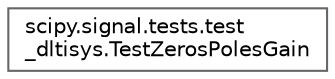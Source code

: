 digraph "Graphical Class Hierarchy"
{
 // LATEX_PDF_SIZE
  bgcolor="transparent";
  edge [fontname=Helvetica,fontsize=10,labelfontname=Helvetica,labelfontsize=10];
  node [fontname=Helvetica,fontsize=10,shape=box,height=0.2,width=0.4];
  rankdir="LR";
  Node0 [id="Node000000",label="scipy.signal.tests.test\l_dltisys.TestZerosPolesGain",height=0.2,width=0.4,color="grey40", fillcolor="white", style="filled",URL="$db/d9f/classscipy_1_1signal_1_1tests_1_1test__dltisys_1_1TestZerosPolesGain.html",tooltip=" "];
}
